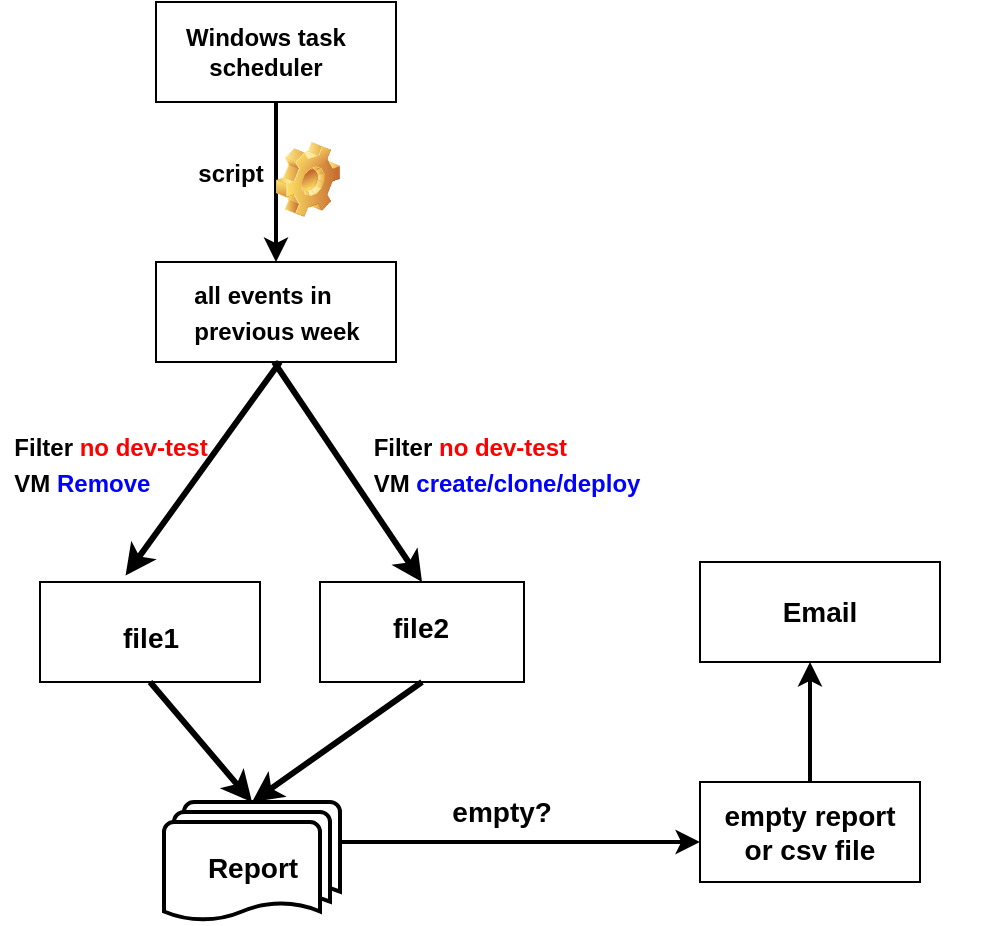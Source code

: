 <mxfile version="20.5.3" type="github">
  <diagram id="R7Zz-geVTDIN7evffqvn" name="Page-1">
    <mxGraphModel dx="1106" dy="585" grid="1" gridSize="10" guides="1" tooltips="1" connect="1" arrows="1" fold="1" page="1" pageScale="1" pageWidth="850" pageHeight="1100" math="0" shadow="0">
      <root>
        <mxCell id="0" />
        <mxCell id="1" parent="0" />
        <mxCell id="8zN6yLC4QcvbWOYnEITf-1" value="" style="rounded=0;whiteSpace=wrap;html=1;" vertex="1" parent="1">
          <mxGeometry x="108" y="30" width="120" height="50" as="geometry" />
        </mxCell>
        <mxCell id="8zN6yLC4QcvbWOYnEITf-2" value="" style="rounded=0;whiteSpace=wrap;html=1;" vertex="1" parent="1">
          <mxGeometry x="108" y="160" width="120" height="50" as="geometry" />
        </mxCell>
        <mxCell id="8zN6yLC4QcvbWOYnEITf-3" value="" style="rounded=0;whiteSpace=wrap;html=1;" vertex="1" parent="1">
          <mxGeometry x="190" y="320" width="102" height="50" as="geometry" />
        </mxCell>
        <mxCell id="8zN6yLC4QcvbWOYnEITf-5" value="&lt;b&gt;Windows task scheduler&lt;/b&gt;" style="text;html=1;strokeColor=none;fillColor=none;align=center;verticalAlign=middle;whiteSpace=wrap;rounded=0;fontSize=12;" vertex="1" parent="1">
          <mxGeometry x="118" y="40" width="90" height="30" as="geometry" />
        </mxCell>
        <mxCell id="8zN6yLC4QcvbWOYnEITf-6" value="" style="endArrow=classic;html=1;rounded=0;fontSize=12;exitX=0.5;exitY=1;exitDx=0;exitDy=0;strokeWidth=2;" edge="1" parent="1" source="8zN6yLC4QcvbWOYnEITf-1">
          <mxGeometry width="50" height="50" relative="1" as="geometry">
            <mxPoint x="468" y="220" as="sourcePoint" />
            <mxPoint x="168" y="160" as="targetPoint" />
          </mxGeometry>
        </mxCell>
        <mxCell id="8zN6yLC4QcvbWOYnEITf-9" value="" style="shape=image;html=1;verticalLabelPosition=bottom;verticalAlign=top;imageAspect=1;aspect=fixed;image=img/clipart/Gear_128x128.png;fontSize=12;" vertex="1" parent="1">
          <mxGeometry x="168" y="100" width="32" height="37.54" as="geometry" />
        </mxCell>
        <mxCell id="8zN6yLC4QcvbWOYnEITf-10" value="&lt;font style=&quot;font-size: 12px;&quot;&gt;script&lt;/font&gt;" style="text;strokeColor=none;fillColor=none;html=1;fontSize=24;fontStyle=1;verticalAlign=middle;align=center;" vertex="1" parent="1">
          <mxGeometry x="90" y="86.31" width="110" height="51.23" as="geometry" />
        </mxCell>
        <mxCell id="8zN6yLC4QcvbWOYnEITf-11" value="&lt;div style=&quot;text-align: justify;&quot;&gt;&lt;span style=&quot;font-size: 12px; background-color: initial;&quot;&gt;all events in&amp;nbsp;&lt;/span&gt;&lt;/div&gt;&lt;font style=&quot;font-size: 12px;&quot;&gt;&lt;div style=&quot;text-align: justify;&quot;&gt;&lt;span style=&quot;background-color: initial;&quot;&gt;previous week&lt;/span&gt;&lt;/div&gt;&lt;/font&gt;" style="text;strokeColor=none;fillColor=none;html=1;fontSize=24;fontStyle=1;verticalAlign=middle;align=center;" vertex="1" parent="1">
          <mxGeometry x="118" y="160" width="100" height="40" as="geometry" />
        </mxCell>
        <mxCell id="8zN6yLC4QcvbWOYnEITf-14" value="" style="endArrow=classic;html=1;rounded=0;fontSize=12;exitX=0.5;exitY=1;exitDx=0;exitDy=0;strokeWidth=3;entryX=0.5;entryY=0;entryDx=0;entryDy=0;" edge="1" parent="1" target="8zN6yLC4QcvbWOYnEITf-3">
          <mxGeometry width="50" height="50" relative="1" as="geometry">
            <mxPoint x="167" y="210" as="sourcePoint" />
            <mxPoint x="167" y="290" as="targetPoint" />
          </mxGeometry>
        </mxCell>
        <mxCell id="8zN6yLC4QcvbWOYnEITf-16" value="&lt;div style=&quot;text-align: justify;&quot;&gt;&lt;span style=&quot;font-size: 12px; background-color: initial;&quot;&gt;Filter &lt;font color=&quot;#ff0000&quot;&gt;no dev-test&lt;/font&gt;&lt;/span&gt;&lt;/div&gt;&lt;font style=&quot;font-size: 12px;&quot;&gt;&lt;div style=&quot;text-align: justify;&quot;&gt;&lt;span style=&quot;background-color: initial;&quot;&gt;VM &lt;font color=&quot;#0000ff&quot;&gt;create/clone/deploy&lt;/font&gt;&lt;/span&gt;&lt;/div&gt;&lt;/font&gt;" style="text;strokeColor=none;fillColor=none;html=1;fontSize=24;fontStyle=1;verticalAlign=middle;align=center;" vertex="1" parent="1">
          <mxGeometry x="228" y="230" width="110" height="51.23" as="geometry" />
        </mxCell>
        <mxCell id="8zN6yLC4QcvbWOYnEITf-17" value="" style="rounded=0;whiteSpace=wrap;html=1;" vertex="1" parent="1">
          <mxGeometry x="50" y="320" width="110" height="50" as="geometry" />
        </mxCell>
        <mxCell id="8zN6yLC4QcvbWOYnEITf-18" value="&lt;div style=&quot;text-align: justify;&quot;&gt;&lt;span style=&quot;font-size: 12px; background-color: initial;&quot;&gt;Filter &lt;font color=&quot;#ff0000&quot;&gt;no dev-test&lt;/font&gt;&lt;/span&gt;&lt;/div&gt;&lt;font style=&quot;font-size: 12px;&quot;&gt;&lt;div style=&quot;text-align: justify;&quot;&gt;&lt;span style=&quot;background-color: initial;&quot;&gt;VM &lt;font color=&quot;#0000ff&quot;&gt;Remove&lt;/font&gt;&lt;/span&gt;&lt;/div&gt;&lt;/font&gt;" style="text;strokeColor=none;fillColor=none;html=1;fontSize=24;fontStyle=1;verticalAlign=middle;align=center;" vertex="1" parent="1">
          <mxGeometry x="30" y="230" width="110" height="51.23" as="geometry" />
        </mxCell>
        <mxCell id="8zN6yLC4QcvbWOYnEITf-19" value="" style="endArrow=classic;html=1;rounded=0;fontSize=12;strokeWidth=3;entryX=0.389;entryY=-0.065;entryDx=0;entryDy=0;entryPerimeter=0;" edge="1" parent="1" target="8zN6yLC4QcvbWOYnEITf-17">
          <mxGeometry width="50" height="50" relative="1" as="geometry">
            <mxPoint x="170" y="210" as="sourcePoint" />
            <mxPoint x="208" y="330" as="targetPoint" />
          </mxGeometry>
        </mxCell>
        <mxCell id="8zN6yLC4QcvbWOYnEITf-22" value="&lt;font style=&quot;font-size: 14px;&quot; color=&quot;#000000&quot;&gt;file2&lt;/font&gt;" style="text;strokeColor=none;fillColor=none;html=1;fontSize=24;fontStyle=1;verticalAlign=middle;align=center;fontColor=#0000FF;" vertex="1" parent="1">
          <mxGeometry x="190" y="320" width="100" height="40" as="geometry" />
        </mxCell>
        <mxCell id="8zN6yLC4QcvbWOYnEITf-23" value="" style="endArrow=classic;html=1;rounded=0;fontSize=12;exitX=0.5;exitY=1;exitDx=0;exitDy=0;strokeWidth=3;entryX=0.5;entryY=0;entryDx=0;entryDy=0;entryPerimeter=0;" edge="1" parent="1" source="8zN6yLC4QcvbWOYnEITf-3" target="8zN6yLC4QcvbWOYnEITf-25">
          <mxGeometry width="50" height="50" relative="1" as="geometry">
            <mxPoint x="310" y="370" as="sourcePoint" />
            <mxPoint x="412" y="480" as="targetPoint" />
          </mxGeometry>
        </mxCell>
        <mxCell id="8zN6yLC4QcvbWOYnEITf-24" value="" style="endArrow=classic;html=1;rounded=0;fontSize=12;strokeWidth=3;entryX=0.5;entryY=0;entryDx=0;entryDy=0;exitX=0.5;exitY=1;exitDx=0;exitDy=0;" edge="1" parent="1" source="8zN6yLC4QcvbWOYnEITf-17" target="8zN6yLC4QcvbWOYnEITf-25">
          <mxGeometry width="50" height="50" relative="1" as="geometry">
            <mxPoint x="100" y="380" as="sourcePoint" />
            <mxPoint x="602" y="330" as="targetPoint" />
          </mxGeometry>
        </mxCell>
        <mxCell id="8zN6yLC4QcvbWOYnEITf-25" value="" style="strokeWidth=2;html=1;shape=mxgraph.flowchart.multi-document;whiteSpace=wrap;fontSize=14;fontColor=#000000;" vertex="1" parent="1">
          <mxGeometry x="112" y="430" width="88" height="60" as="geometry" />
        </mxCell>
        <mxCell id="8zN6yLC4QcvbWOYnEITf-27" value="&lt;font style=&quot;font-size: 14px;&quot; color=&quot;#000000&quot;&gt;file1&lt;/font&gt;" style="text;strokeColor=none;fillColor=none;html=1;fontSize=24;fontStyle=1;verticalAlign=middle;align=center;fontColor=#0000FF;" vertex="1" parent="1">
          <mxGeometry x="55" y="325" width="100" height="40" as="geometry" />
        </mxCell>
        <mxCell id="8zN6yLC4QcvbWOYnEITf-28" value="&lt;font style=&quot;font-size: 14px;&quot; color=&quot;#000000&quot;&gt;Report&lt;/font&gt;" style="text;strokeColor=none;fillColor=none;html=1;fontSize=24;fontStyle=1;verticalAlign=middle;align=center;fontColor=#0000FF;" vertex="1" parent="1">
          <mxGeometry x="106" y="440" width="100" height="40" as="geometry" />
        </mxCell>
        <mxCell id="8zN6yLC4QcvbWOYnEITf-33" value="&lt;b&gt;empty?&amp;nbsp;&lt;/b&gt;" style="text;html=1;strokeColor=none;fillColor=none;align=center;verticalAlign=middle;whiteSpace=wrap;rounded=0;dashed=1;dashPattern=1 4;fontSize=14;fontColor=#000000;" vertex="1" parent="1">
          <mxGeometry x="253" y="420" width="60" height="30" as="geometry" />
        </mxCell>
        <mxCell id="8zN6yLC4QcvbWOYnEITf-35" value="" style="endArrow=classic;html=1;rounded=0;strokeWidth=2;fontSize=14;fontColor=#000000;" edge="1" parent="1">
          <mxGeometry width="50" height="50" relative="1" as="geometry">
            <mxPoint x="200" y="450" as="sourcePoint" />
            <mxPoint x="380" y="450" as="targetPoint" />
          </mxGeometry>
        </mxCell>
        <mxCell id="8zN6yLC4QcvbWOYnEITf-37" value="" style="rounded=0;whiteSpace=wrap;html=1;" vertex="1" parent="1">
          <mxGeometry x="380" y="420" width="110" height="50" as="geometry" />
        </mxCell>
        <mxCell id="8zN6yLC4QcvbWOYnEITf-38" value="&lt;b&gt;empty report&lt;br&gt;or csv file&lt;/b&gt;" style="text;html=1;strokeColor=none;fillColor=none;align=center;verticalAlign=middle;whiteSpace=wrap;rounded=0;dashed=1;dashPattern=1 4;fontSize=14;fontColor=#000000;" vertex="1" parent="1">
          <mxGeometry x="350" y="430" width="170" height="30" as="geometry" />
        </mxCell>
        <mxCell id="8zN6yLC4QcvbWOYnEITf-39" value="" style="endArrow=classic;html=1;rounded=0;strokeWidth=2;fontSize=14;fontColor=#000000;exitX=0.5;exitY=0;exitDx=0;exitDy=0;" edge="1" parent="1" source="8zN6yLC4QcvbWOYnEITf-37">
          <mxGeometry width="50" height="50" relative="1" as="geometry">
            <mxPoint x="620" y="150" as="sourcePoint" />
            <mxPoint x="435" y="360" as="targetPoint" />
          </mxGeometry>
        </mxCell>
        <mxCell id="8zN6yLC4QcvbWOYnEITf-40" value="" style="rounded=0;whiteSpace=wrap;html=1;" vertex="1" parent="1">
          <mxGeometry x="380" y="310" width="120" height="50" as="geometry" />
        </mxCell>
        <mxCell id="8zN6yLC4QcvbWOYnEITf-41" value="&lt;b&gt;Email&lt;/b&gt;" style="text;html=1;strokeColor=none;fillColor=none;align=center;verticalAlign=middle;whiteSpace=wrap;rounded=0;dashed=1;dashPattern=1 4;fontSize=14;fontColor=#000000;" vertex="1" parent="1">
          <mxGeometry x="410" y="320" width="60" height="30" as="geometry" />
        </mxCell>
      </root>
    </mxGraphModel>
  </diagram>
</mxfile>

